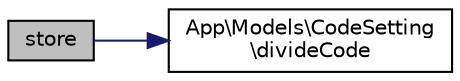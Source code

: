 digraph "store"
{
 // LATEX_PDF_SIZE
  bgcolor="transparent";
  edge [fontname="Helvetica",fontsize="10",labelfontname="Helvetica",labelfontsize="10"];
  node [fontname="Helvetica",fontsize="10",shape=record];
  rankdir="LR";
  Node1 [label="store",height=0.2,width=0.4,color="black", fillcolor="grey75", style="filled", fontcolor="black",tooltip="Store a newly created resource in storage."];
  Node1 -> Node2 [color="midnightblue",fontsize="10",style="solid",fontname="Helvetica"];
  Node2 [label="App\\Models\\CodeSetting\l\\divideCode",height=0.2,width=0.4,color="black",URL="$d5/d95/classApp_1_1Models_1_1CodeSetting.html#aa3ebd603772d6313c986ed8f5c4f1c7f",tooltip="Método que permite dividir el formato del código."];
}
